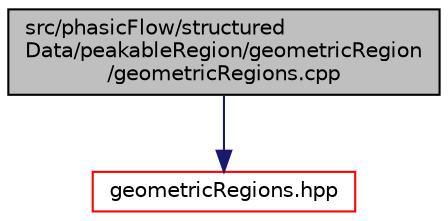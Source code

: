 digraph "src/phasicFlow/structuredData/peakableRegion/geometricRegion/geometricRegions.cpp"
{
 // LATEX_PDF_SIZE
  edge [fontname="Helvetica",fontsize="10",labelfontname="Helvetica",labelfontsize="10"];
  node [fontname="Helvetica",fontsize="10",shape=record];
  Node1 [label="src/phasicFlow/structured\lData/peakableRegion/geometricRegion\l/geometricRegions.cpp",height=0.2,width=0.4,color="black", fillcolor="grey75", style="filled", fontcolor="black",tooltip=" "];
  Node1 -> Node2 [color="midnightblue",fontsize="10",style="solid",fontname="Helvetica"];
  Node2 [label="geometricRegions.hpp",height=0.2,width=0.4,color="red", fillcolor="white", style="filled",URL="$geometricRegions_8hpp.html",tooltip=" "];
}
